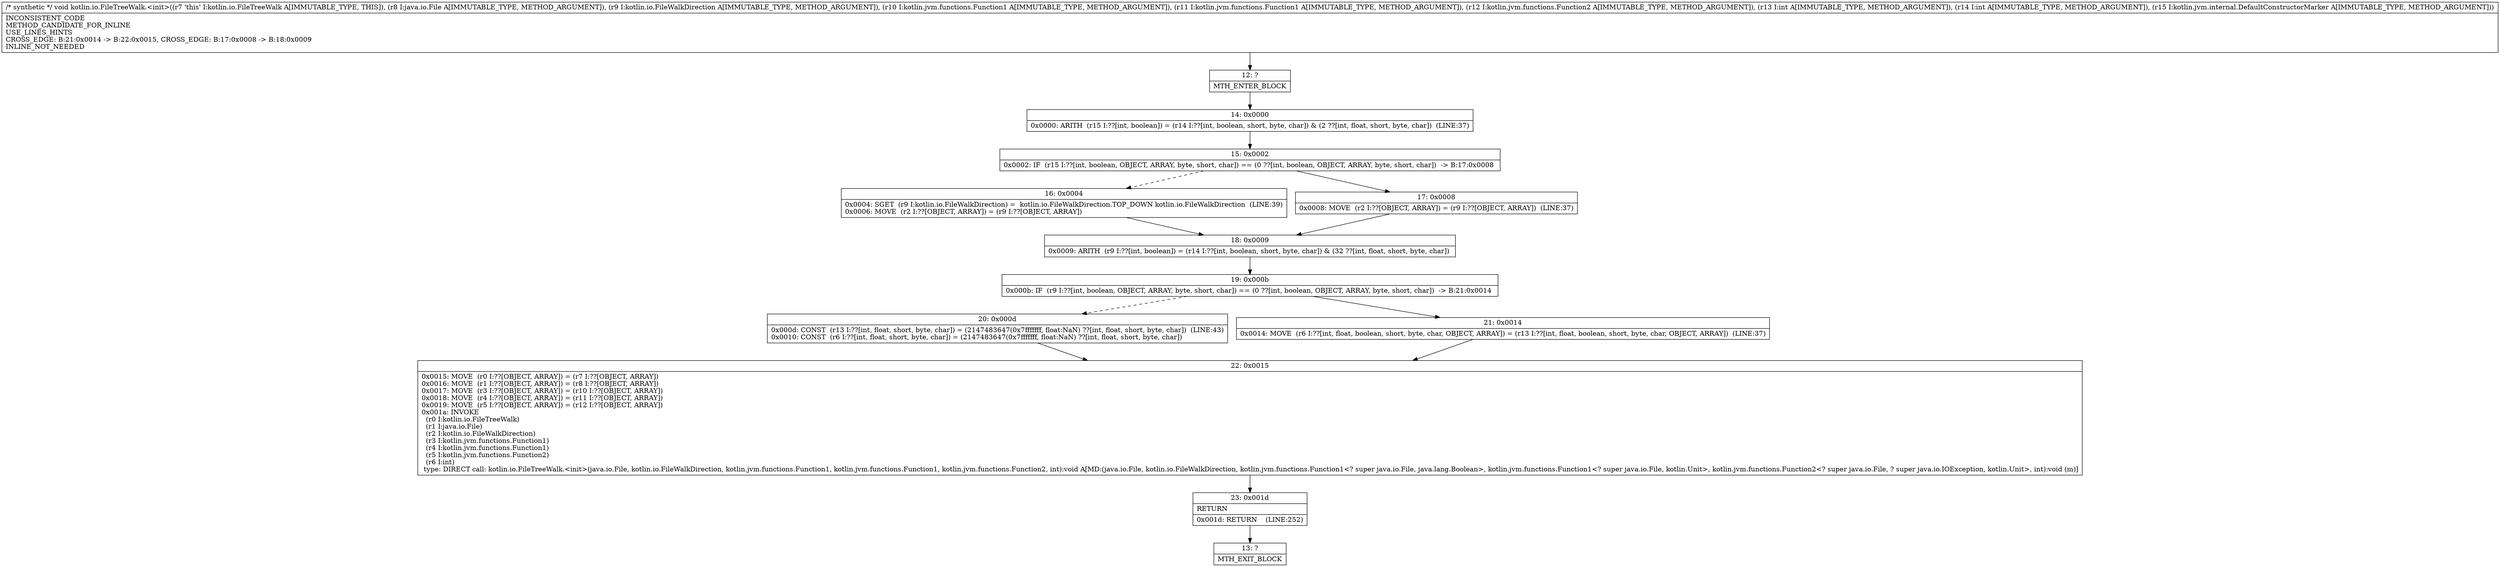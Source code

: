 digraph "CFG forkotlin.io.FileTreeWalk.\<init\>(Ljava\/io\/File;Lkotlin\/io\/FileWalkDirection;Lkotlin\/jvm\/functions\/Function1;Lkotlin\/jvm\/functions\/Function1;Lkotlin\/jvm\/functions\/Function2;IILkotlin\/jvm\/internal\/DefaultConstructorMarker;)V" {
Node_12 [shape=record,label="{12\:\ ?|MTH_ENTER_BLOCK\l}"];
Node_14 [shape=record,label="{14\:\ 0x0000|0x0000: ARITH  (r15 I:??[int, boolean]) = (r14 I:??[int, boolean, short, byte, char]) & (2 ??[int, float, short, byte, char])  (LINE:37)\l}"];
Node_15 [shape=record,label="{15\:\ 0x0002|0x0002: IF  (r15 I:??[int, boolean, OBJECT, ARRAY, byte, short, char]) == (0 ??[int, boolean, OBJECT, ARRAY, byte, short, char])  \-\> B:17:0x0008 \l}"];
Node_16 [shape=record,label="{16\:\ 0x0004|0x0004: SGET  (r9 I:kotlin.io.FileWalkDirection) =  kotlin.io.FileWalkDirection.TOP_DOWN kotlin.io.FileWalkDirection  (LINE:39)\l0x0006: MOVE  (r2 I:??[OBJECT, ARRAY]) = (r9 I:??[OBJECT, ARRAY]) \l}"];
Node_18 [shape=record,label="{18\:\ 0x0009|0x0009: ARITH  (r9 I:??[int, boolean]) = (r14 I:??[int, boolean, short, byte, char]) & (32 ??[int, float, short, byte, char]) \l}"];
Node_19 [shape=record,label="{19\:\ 0x000b|0x000b: IF  (r9 I:??[int, boolean, OBJECT, ARRAY, byte, short, char]) == (0 ??[int, boolean, OBJECT, ARRAY, byte, short, char])  \-\> B:21:0x0014 \l}"];
Node_20 [shape=record,label="{20\:\ 0x000d|0x000d: CONST  (r13 I:??[int, float, short, byte, char]) = (2147483647(0x7fffffff, float:NaN) ??[int, float, short, byte, char])  (LINE:43)\l0x0010: CONST  (r6 I:??[int, float, short, byte, char]) = (2147483647(0x7fffffff, float:NaN) ??[int, float, short, byte, char]) \l}"];
Node_22 [shape=record,label="{22\:\ 0x0015|0x0015: MOVE  (r0 I:??[OBJECT, ARRAY]) = (r7 I:??[OBJECT, ARRAY]) \l0x0016: MOVE  (r1 I:??[OBJECT, ARRAY]) = (r8 I:??[OBJECT, ARRAY]) \l0x0017: MOVE  (r3 I:??[OBJECT, ARRAY]) = (r10 I:??[OBJECT, ARRAY]) \l0x0018: MOVE  (r4 I:??[OBJECT, ARRAY]) = (r11 I:??[OBJECT, ARRAY]) \l0x0019: MOVE  (r5 I:??[OBJECT, ARRAY]) = (r12 I:??[OBJECT, ARRAY]) \l0x001a: INVOKE  \l  (r0 I:kotlin.io.FileTreeWalk)\l  (r1 I:java.io.File)\l  (r2 I:kotlin.io.FileWalkDirection)\l  (r3 I:kotlin.jvm.functions.Function1)\l  (r4 I:kotlin.jvm.functions.Function1)\l  (r5 I:kotlin.jvm.functions.Function2)\l  (r6 I:int)\l type: DIRECT call: kotlin.io.FileTreeWalk.\<init\>(java.io.File, kotlin.io.FileWalkDirection, kotlin.jvm.functions.Function1, kotlin.jvm.functions.Function1, kotlin.jvm.functions.Function2, int):void A[MD:(java.io.File, kotlin.io.FileWalkDirection, kotlin.jvm.functions.Function1\<? super java.io.File, java.lang.Boolean\>, kotlin.jvm.functions.Function1\<? super java.io.File, kotlin.Unit\>, kotlin.jvm.functions.Function2\<? super java.io.File, ? super java.io.IOException, kotlin.Unit\>, int):void (m)]\l}"];
Node_23 [shape=record,label="{23\:\ 0x001d|RETURN\l|0x001d: RETURN    (LINE:252)\l}"];
Node_13 [shape=record,label="{13\:\ ?|MTH_EXIT_BLOCK\l}"];
Node_21 [shape=record,label="{21\:\ 0x0014|0x0014: MOVE  (r6 I:??[int, float, boolean, short, byte, char, OBJECT, ARRAY]) = (r13 I:??[int, float, boolean, short, byte, char, OBJECT, ARRAY])  (LINE:37)\l}"];
Node_17 [shape=record,label="{17\:\ 0x0008|0x0008: MOVE  (r2 I:??[OBJECT, ARRAY]) = (r9 I:??[OBJECT, ARRAY])  (LINE:37)\l}"];
MethodNode[shape=record,label="{\/* synthetic *\/ void kotlin.io.FileTreeWalk.\<init\>((r7 'this' I:kotlin.io.FileTreeWalk A[IMMUTABLE_TYPE, THIS]), (r8 I:java.io.File A[IMMUTABLE_TYPE, METHOD_ARGUMENT]), (r9 I:kotlin.io.FileWalkDirection A[IMMUTABLE_TYPE, METHOD_ARGUMENT]), (r10 I:kotlin.jvm.functions.Function1 A[IMMUTABLE_TYPE, METHOD_ARGUMENT]), (r11 I:kotlin.jvm.functions.Function1 A[IMMUTABLE_TYPE, METHOD_ARGUMENT]), (r12 I:kotlin.jvm.functions.Function2 A[IMMUTABLE_TYPE, METHOD_ARGUMENT]), (r13 I:int A[IMMUTABLE_TYPE, METHOD_ARGUMENT]), (r14 I:int A[IMMUTABLE_TYPE, METHOD_ARGUMENT]), (r15 I:kotlin.jvm.internal.DefaultConstructorMarker A[IMMUTABLE_TYPE, METHOD_ARGUMENT]))  | INCONSISTENT_CODE\lMETHOD_CANDIDATE_FOR_INLINE\lUSE_LINES_HINTS\lCROSS_EDGE: B:21:0x0014 \-\> B:22:0x0015, CROSS_EDGE: B:17:0x0008 \-\> B:18:0x0009\lINLINE_NOT_NEEDED\l}"];
MethodNode -> Node_12;Node_12 -> Node_14;
Node_14 -> Node_15;
Node_15 -> Node_16[style=dashed];
Node_15 -> Node_17;
Node_16 -> Node_18;
Node_18 -> Node_19;
Node_19 -> Node_20[style=dashed];
Node_19 -> Node_21;
Node_20 -> Node_22;
Node_22 -> Node_23;
Node_23 -> Node_13;
Node_21 -> Node_22;
Node_17 -> Node_18;
}

